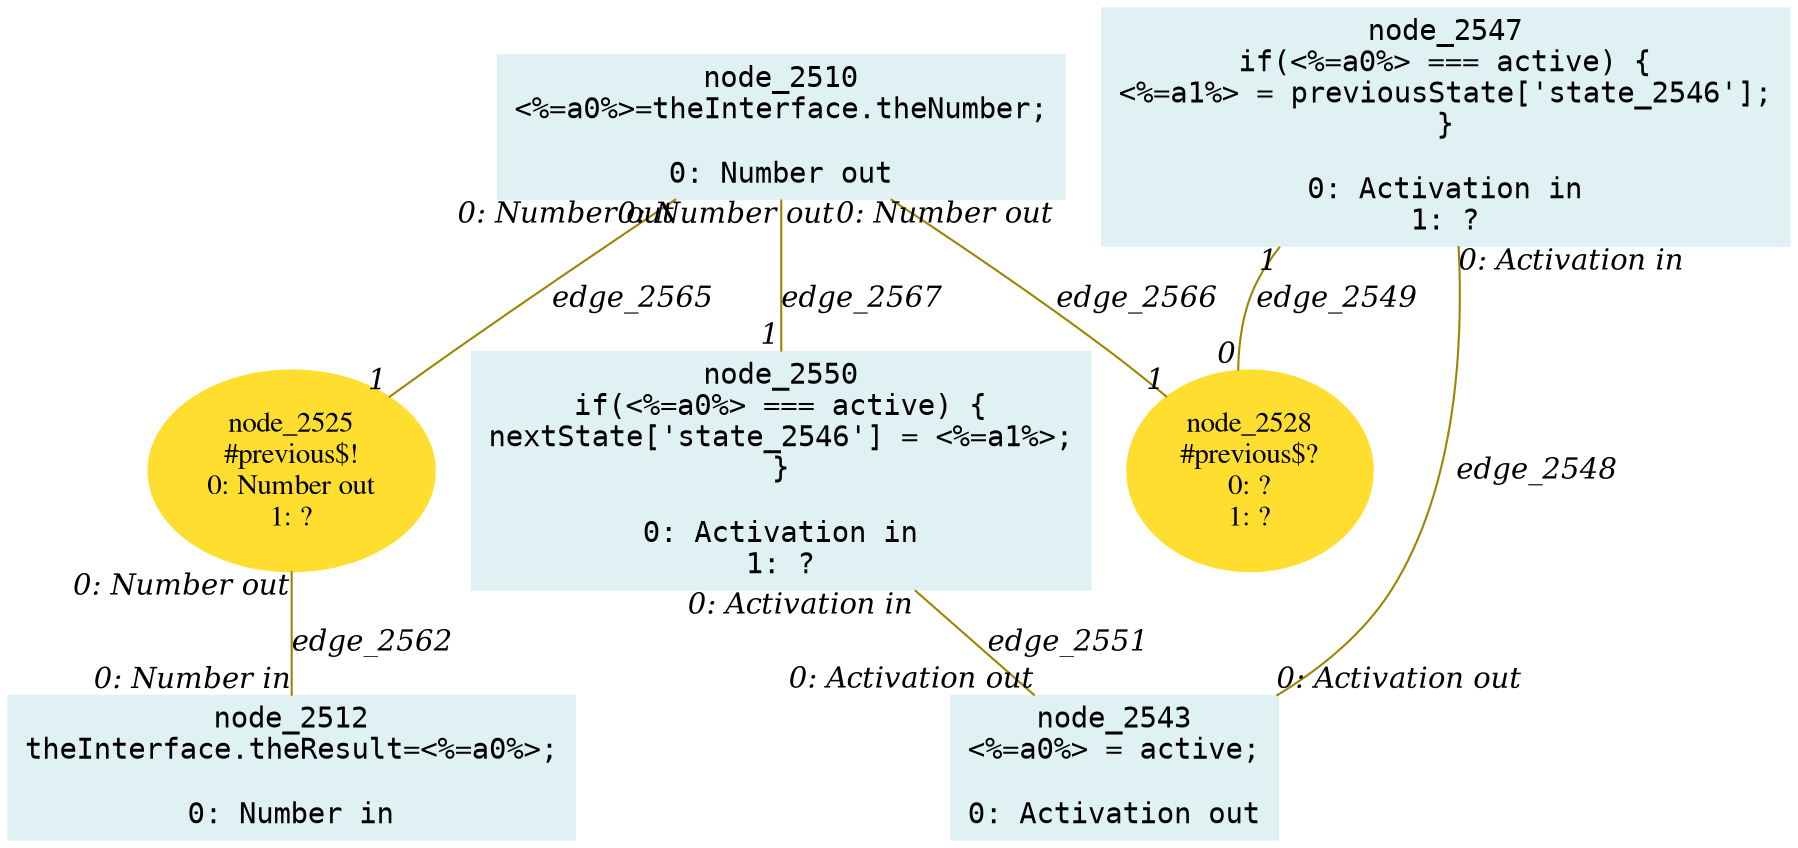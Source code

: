 digraph g{node_2510 [shape="box", style="filled", color="#dff1f2", fontname="Courier", label="node_2510
<%=a0%>=theInterface.theNumber;

0: Number out" ]
node_2512 [shape="box", style="filled", color="#dff1f2", fontname="Courier", label="node_2512
theInterface.theResult=<%=a0%>;

0: Number in" ]
node_2525 [shape="ellipse", style="filled", color="#ffde2f", fontname="Times", label="node_2525
#previous$!
0: Number out
1: ?" ]
node_2528 [shape="ellipse", style="filled", color="#ffde2f", fontname="Times", label="node_2528
#previous$?
0: ?
1: ?" ]
node_2543 [shape="box", style="filled", color="#dff1f2", fontname="Courier", label="node_2543
<%=a0%> = active;

0: Activation out" ]
node_2547 [shape="box", style="filled", color="#dff1f2", fontname="Courier", label="node_2547
if(<%=a0%> === active) {
<%=a1%> = previousState['state_2546'];
}

0: Activation in
1: ?" ]
node_2550 [shape="box", style="filled", color="#dff1f2", fontname="Courier", label="node_2550
if(<%=a0%> === active) {
nextState['state_2546'] = <%=a1%>;
}

0: Activation in
1: ?" ]
node_2547 -> node_2543 [dir=none, arrowHead=none, fontname="Times-Italic", arrowsize=1, color="#9d8400", label="edge_2548",  headlabel="0: Activation out", taillabel="0: Activation in" ]
node_2547 -> node_2528 [dir=none, arrowHead=none, fontname="Times-Italic", arrowsize=1, color="#9d8400", label="edge_2549",  headlabel="0", taillabel="1" ]
node_2550 -> node_2543 [dir=none, arrowHead=none, fontname="Times-Italic", arrowsize=1, color="#9d8400", label="edge_2551",  headlabel="0: Activation out", taillabel="0: Activation in" ]
node_2525 -> node_2512 [dir=none, arrowHead=none, fontname="Times-Italic", arrowsize=1, color="#9d8400", label="edge_2562",  headlabel="0: Number in", taillabel="0: Number out" ]
node_2510 -> node_2525 [dir=none, arrowHead=none, fontname="Times-Italic", arrowsize=1, color="#9d8400", label="edge_2565",  headlabel="1", taillabel="0: Number out" ]
node_2510 -> node_2528 [dir=none, arrowHead=none, fontname="Times-Italic", arrowsize=1, color="#9d8400", label="edge_2566",  headlabel="1", taillabel="0: Number out" ]
node_2510 -> node_2550 [dir=none, arrowHead=none, fontname="Times-Italic", arrowsize=1, color="#9d8400", label="edge_2567",  headlabel="1", taillabel="0: Number out" ]
}